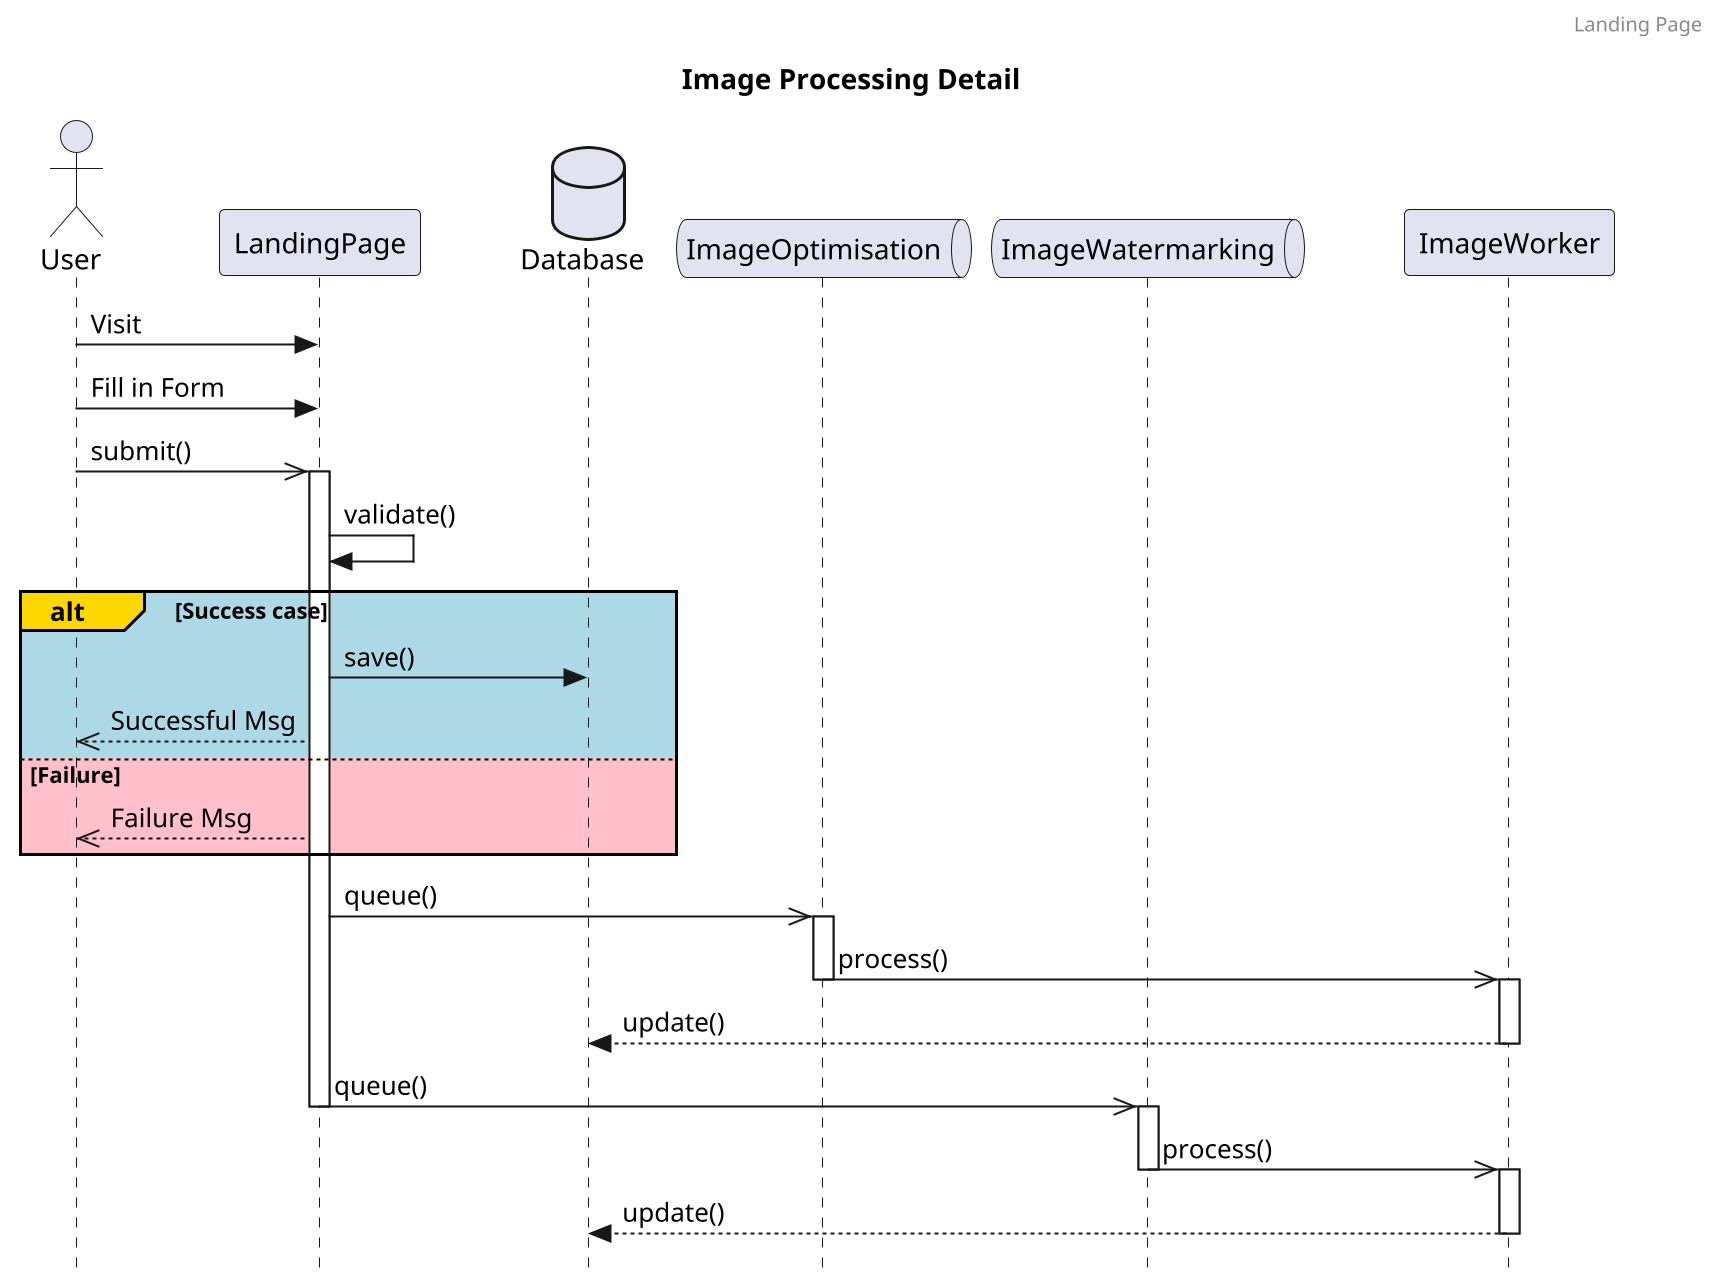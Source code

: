 @startuml
scale 2
header Landing Page

title Image Processing Detail

skinparam ParticipantPadding 40
skinparam style strictuml

actor User as U
participant LandingPage as LP
database Database as DB
queue ImageOptimisation as IO
queue ImageWatermarking as IW
participant ImageWorker as IWorker

U -> LP: Visit
U -> LP: Fill in Form
U ->> LP: submit()
activate LP
LP -> LP: validate()
alt#Gold #LightBlue Success case
    LP -> DB: save()
    LP -->> U: Successful Msg
else #Pink Failure
    LP -->> U: Failure Msg
end


LP ->> IO: queue()
activate IO
IO ->> IWorker: process()
deactivate IO
activate IWorker
IWorker --> DB: update()
deactivate IWorker
LP ->> IW: queue()
deactivate LP
activate IW
IW ->> IWorker: process()
deactivate IW
activate IWorker
IWorker --> DB: update()
deactivate IWorker
@enduml
